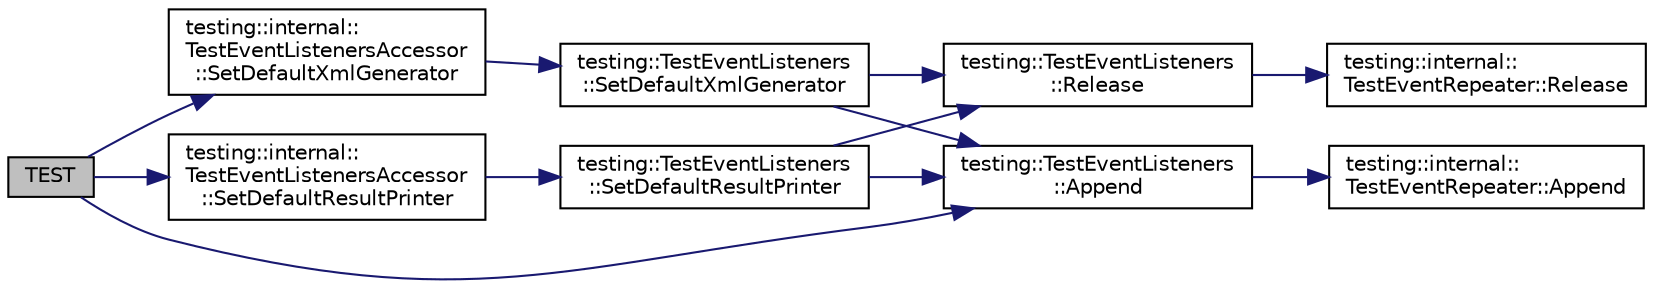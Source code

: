 digraph "TEST"
{
  edge [fontname="Helvetica",fontsize="10",labelfontname="Helvetica",labelfontsize="10"];
  node [fontname="Helvetica",fontsize="10",shape=record];
  rankdir="LR";
  Node286 [label="TEST",height=0.2,width=0.4,color="black", fillcolor="grey75", style="filled", fontcolor="black"];
  Node286 -> Node287 [color="midnightblue",fontsize="10",style="solid",fontname="Helvetica"];
  Node287 [label="testing::internal::\lTestEventListenersAccessor\l::SetDefaultResultPrinter",height=0.2,width=0.4,color="black", fillcolor="white", style="filled",URL="$d6/d5c/classtesting_1_1internal_1_1_test_event_listeners_accessor.html#ac8886c7cea5a4ad39aed276d3f58da75"];
  Node287 -> Node288 [color="midnightblue",fontsize="10",style="solid",fontname="Helvetica"];
  Node288 [label="testing::TestEventListeners\l::SetDefaultResultPrinter",height=0.2,width=0.4,color="black", fillcolor="white", style="filled",URL="$df/dab/classtesting_1_1_test_event_listeners.html#aeaab55da7c18c35fb12c27c18ff99955"];
  Node288 -> Node289 [color="midnightblue",fontsize="10",style="solid",fontname="Helvetica"];
  Node289 [label="testing::TestEventListeners\l::Release",height=0.2,width=0.4,color="black", fillcolor="white", style="filled",URL="$df/dab/classtesting_1_1_test_event_listeners.html#a038c9fa1975f84d6f3d25b52bc7bccdd"];
  Node289 -> Node290 [color="midnightblue",fontsize="10",style="solid",fontname="Helvetica"];
  Node290 [label="testing::internal::\lTestEventRepeater::Release",height=0.2,width=0.4,color="black", fillcolor="white", style="filled",URL="$d2/d7d/classtesting_1_1internal_1_1_test_event_repeater.html#ac77a3d127e4726e11694e4ee9cf3b793"];
  Node288 -> Node291 [color="midnightblue",fontsize="10",style="solid",fontname="Helvetica"];
  Node291 [label="testing::TestEventListeners\l::Append",height=0.2,width=0.4,color="black", fillcolor="white", style="filled",URL="$df/dab/classtesting_1_1_test_event_listeners.html#a1207dce74d64c1c39ffa6105560536a0"];
  Node291 -> Node292 [color="midnightblue",fontsize="10",style="solid",fontname="Helvetica"];
  Node292 [label="testing::internal::\lTestEventRepeater::Append",height=0.2,width=0.4,color="black", fillcolor="white", style="filled",URL="$d2/d7d/classtesting_1_1internal_1_1_test_event_repeater.html#ad154ce021881721a5c46994316b14cb1"];
  Node286 -> Node293 [color="midnightblue",fontsize="10",style="solid",fontname="Helvetica"];
  Node293 [label="testing::internal::\lTestEventListenersAccessor\l::SetDefaultXmlGenerator",height=0.2,width=0.4,color="black", fillcolor="white", style="filled",URL="$d6/d5c/classtesting_1_1internal_1_1_test_event_listeners_accessor.html#a8c04463b5ba5ee6d6da36e2171c7fff0"];
  Node293 -> Node294 [color="midnightblue",fontsize="10",style="solid",fontname="Helvetica"];
  Node294 [label="testing::TestEventListeners\l::SetDefaultXmlGenerator",height=0.2,width=0.4,color="black", fillcolor="white", style="filled",URL="$df/dab/classtesting_1_1_test_event_listeners.html#a36dbac47563ef8bb78cb467d11f5b4d9"];
  Node294 -> Node289 [color="midnightblue",fontsize="10",style="solid",fontname="Helvetica"];
  Node294 -> Node291 [color="midnightblue",fontsize="10",style="solid",fontname="Helvetica"];
  Node286 -> Node291 [color="midnightblue",fontsize="10",style="solid",fontname="Helvetica"];
}
